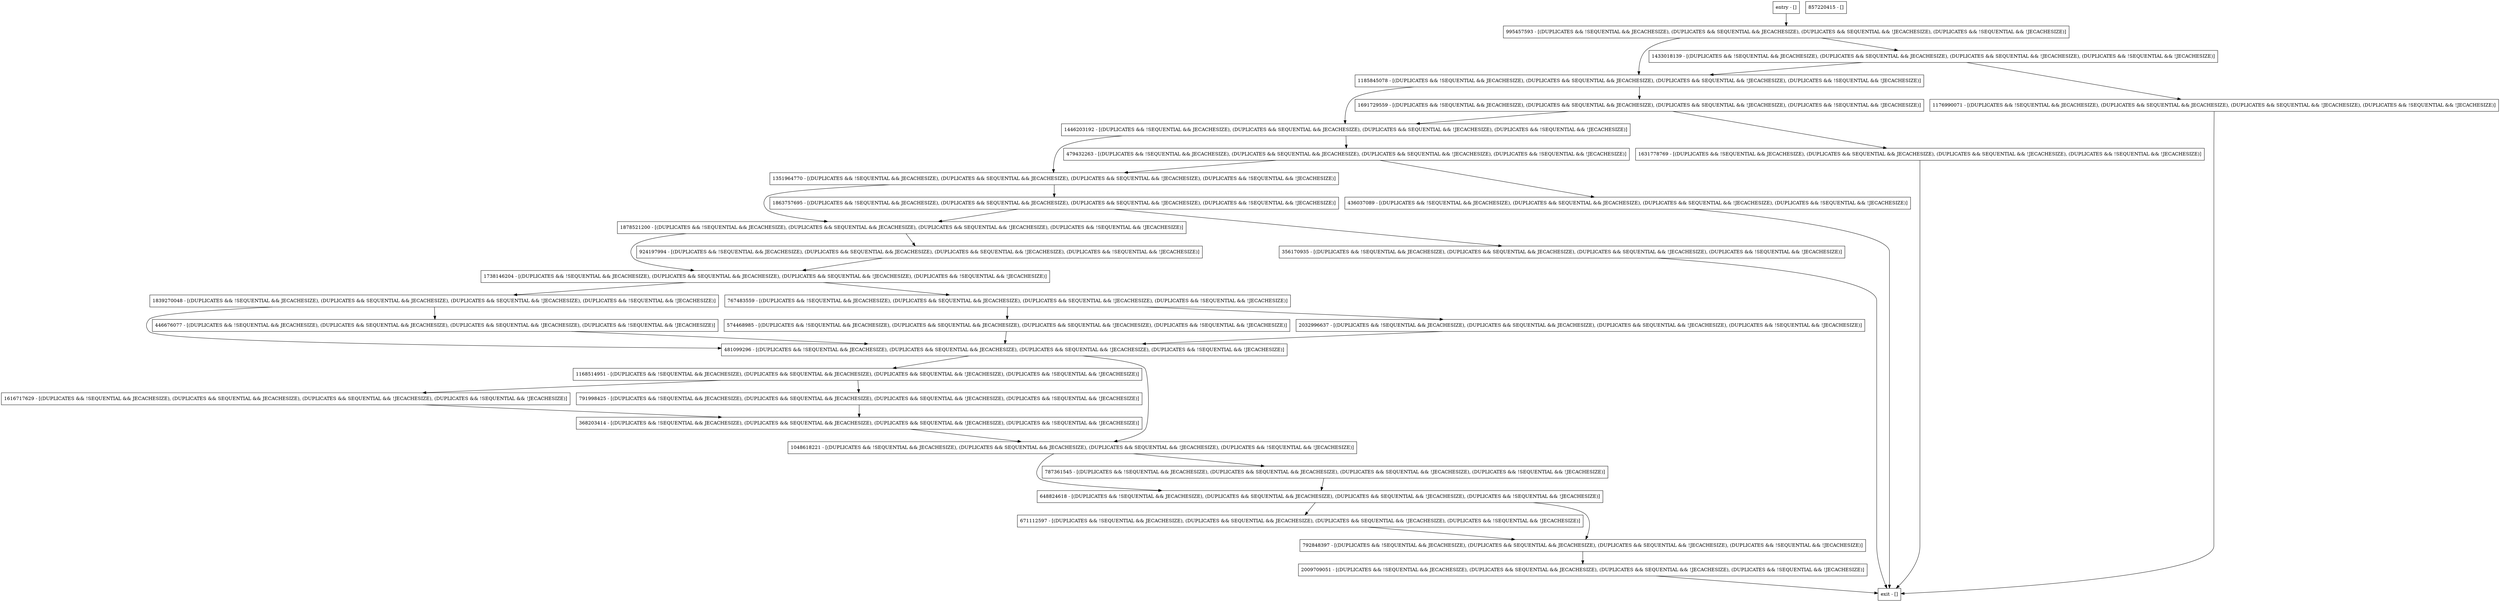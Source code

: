 digraph putNoNotify {
node [shape=record];
1351964770 [label="1351964770 - [(DUPLICATES && !SEQUENTIAL && JECACHESIZE), (DUPLICATES && SEQUENTIAL && JECACHESIZE), (DUPLICATES && SEQUENTIAL && !JECACHESIZE), (DUPLICATES && !SEQUENTIAL && !JECACHESIZE)]"];
1631778769 [label="1631778769 - [(DUPLICATES && !SEQUENTIAL && JECACHESIZE), (DUPLICATES && SEQUENTIAL && JECACHESIZE), (DUPLICATES && SEQUENTIAL && !JECACHESIZE), (DUPLICATES && !SEQUENTIAL && !JECACHESIZE)]"];
1839270048 [label="1839270048 - [(DUPLICATES && !SEQUENTIAL && JECACHESIZE), (DUPLICATES && SEQUENTIAL && JECACHESIZE), (DUPLICATES && SEQUENTIAL && !JECACHESIZE), (DUPLICATES && !SEQUENTIAL && !JECACHESIZE)]"];
995457593 [label="995457593 - [(DUPLICATES && !SEQUENTIAL && JECACHESIZE), (DUPLICATES && SEQUENTIAL && JECACHESIZE), (DUPLICATES && SEQUENTIAL && !JECACHESIZE), (DUPLICATES && !SEQUENTIAL && !JECACHESIZE)]"];
1616717629 [label="1616717629 - [(DUPLICATES && !SEQUENTIAL && JECACHESIZE), (DUPLICATES && SEQUENTIAL && JECACHESIZE), (DUPLICATES && SEQUENTIAL && !JECACHESIZE), (DUPLICATES && !SEQUENTIAL && !JECACHESIZE)]"];
1433018139 [label="1433018139 - [(DUPLICATES && !SEQUENTIAL && JECACHESIZE), (DUPLICATES && SEQUENTIAL && JECACHESIZE), (DUPLICATES && SEQUENTIAL && !JECACHESIZE), (DUPLICATES && !SEQUENTIAL && !JECACHESIZE)]"];
791998425 [label="791998425 - [(DUPLICATES && !SEQUENTIAL && JECACHESIZE), (DUPLICATES && SEQUENTIAL && JECACHESIZE), (DUPLICATES && SEQUENTIAL && !JECACHESIZE), (DUPLICATES && !SEQUENTIAL && !JECACHESIZE)]"];
1446203192 [label="1446203192 - [(DUPLICATES && !SEQUENTIAL && JECACHESIZE), (DUPLICATES && SEQUENTIAL && JECACHESIZE), (DUPLICATES && SEQUENTIAL && !JECACHESIZE), (DUPLICATES && !SEQUENTIAL && !JECACHESIZE)]"];
1878521200 [label="1878521200 - [(DUPLICATES && !SEQUENTIAL && JECACHESIZE), (DUPLICATES && SEQUENTIAL && JECACHESIZE), (DUPLICATES && SEQUENTIAL && !JECACHESIZE), (DUPLICATES && !SEQUENTIAL && !JECACHESIZE)]"];
481099296 [label="481099296 - [(DUPLICATES && !SEQUENTIAL && JECACHESIZE), (DUPLICATES && SEQUENTIAL && JECACHESIZE), (DUPLICATES && SEQUENTIAL && !JECACHESIZE), (DUPLICATES && !SEQUENTIAL && !JECACHESIZE)]"];
574468985 [label="574468985 - [(DUPLICATES && !SEQUENTIAL && JECACHESIZE), (DUPLICATES && SEQUENTIAL && JECACHESIZE), (DUPLICATES && SEQUENTIAL && !JECACHESIZE), (DUPLICATES && !SEQUENTIAL && !JECACHESIZE)]"];
1185845078 [label="1185845078 - [(DUPLICATES && !SEQUENTIAL && JECACHESIZE), (DUPLICATES && SEQUENTIAL && JECACHESIZE), (DUPLICATES && SEQUENTIAL && !JECACHESIZE), (DUPLICATES && !SEQUENTIAL && !JECACHESIZE)]"];
436037089 [label="436037089 - [(DUPLICATES && !SEQUENTIAL && JECACHESIZE), (DUPLICATES && SEQUENTIAL && JECACHESIZE), (DUPLICATES && SEQUENTIAL && !JECACHESIZE), (DUPLICATES && !SEQUENTIAL && !JECACHESIZE)]"];
767483559 [label="767483559 - [(DUPLICATES && !SEQUENTIAL && JECACHESIZE), (DUPLICATES && SEQUENTIAL && JECACHESIZE), (DUPLICATES && SEQUENTIAL && !JECACHESIZE), (DUPLICATES && !SEQUENTIAL && !JECACHESIZE)]"];
2009709051 [label="2009709051 - [(DUPLICATES && !SEQUENTIAL && JECACHESIZE), (DUPLICATES && SEQUENTIAL && JECACHESIZE), (DUPLICATES && SEQUENTIAL && !JECACHESIZE), (DUPLICATES && !SEQUENTIAL && !JECACHESIZE)]"];
671112597 [label="671112597 - [(DUPLICATES && !SEQUENTIAL && JECACHESIZE), (DUPLICATES && SEQUENTIAL && JECACHESIZE), (DUPLICATES && SEQUENTIAL && !JECACHESIZE), (DUPLICATES && !SEQUENTIAL && !JECACHESIZE)]"];
1168514951 [label="1168514951 - [(DUPLICATES && !SEQUENTIAL && JECACHESIZE), (DUPLICATES && SEQUENTIAL && JECACHESIZE), (DUPLICATES && SEQUENTIAL && !JECACHESIZE), (DUPLICATES && !SEQUENTIAL && !JECACHESIZE)]"];
1738146204 [label="1738146204 - [(DUPLICATES && !SEQUENTIAL && JECACHESIZE), (DUPLICATES && SEQUENTIAL && JECACHESIZE), (DUPLICATES && SEQUENTIAL && !JECACHESIZE), (DUPLICATES && !SEQUENTIAL && !JECACHESIZE)]"];
2032996637 [label="2032996637 - [(DUPLICATES && !SEQUENTIAL && JECACHESIZE), (DUPLICATES && SEQUENTIAL && JECACHESIZE), (DUPLICATES && SEQUENTIAL && !JECACHESIZE), (DUPLICATES && !SEQUENTIAL && !JECACHESIZE)]"];
356170935 [label="356170935 - [(DUPLICATES && !SEQUENTIAL && JECACHESIZE), (DUPLICATES && SEQUENTIAL && JECACHESIZE), (DUPLICATES && SEQUENTIAL && !JECACHESIZE), (DUPLICATES && !SEQUENTIAL && !JECACHESIZE)]"];
446676077 [label="446676077 - [(DUPLICATES && !SEQUENTIAL && JECACHESIZE), (DUPLICATES && SEQUENTIAL && JECACHESIZE), (DUPLICATES && SEQUENTIAL && !JECACHESIZE), (DUPLICATES && !SEQUENTIAL && !JECACHESIZE)]"];
648824618 [label="648824618 - [(DUPLICATES && !SEQUENTIAL && JECACHESIZE), (DUPLICATES && SEQUENTIAL && JECACHESIZE), (DUPLICATES && SEQUENTIAL && !JECACHESIZE), (DUPLICATES && !SEQUENTIAL && !JECACHESIZE)]"];
1176990071 [label="1176990071 - [(DUPLICATES && !SEQUENTIAL && JECACHESIZE), (DUPLICATES && SEQUENTIAL && JECACHESIZE), (DUPLICATES && SEQUENTIAL && !JECACHESIZE), (DUPLICATES && !SEQUENTIAL && !JECACHESIZE)]"];
1691729559 [label="1691729559 - [(DUPLICATES && !SEQUENTIAL && JECACHESIZE), (DUPLICATES && SEQUENTIAL && JECACHESIZE), (DUPLICATES && SEQUENTIAL && !JECACHESIZE), (DUPLICATES && !SEQUENTIAL && !JECACHESIZE)]"];
entry [label="entry - []"];
exit [label="exit - []"];
792848397 [label="792848397 - [(DUPLICATES && !SEQUENTIAL && JECACHESIZE), (DUPLICATES && SEQUENTIAL && JECACHESIZE), (DUPLICATES && SEQUENTIAL && !JECACHESIZE), (DUPLICATES && !SEQUENTIAL && !JECACHESIZE)]"];
857220415 [label="857220415 - []"];
924197994 [label="924197994 - [(DUPLICATES && !SEQUENTIAL && JECACHESIZE), (DUPLICATES && SEQUENTIAL && JECACHESIZE), (DUPLICATES && SEQUENTIAL && !JECACHESIZE), (DUPLICATES && !SEQUENTIAL && !JECACHESIZE)]"];
1048618221 [label="1048618221 - [(DUPLICATES && !SEQUENTIAL && JECACHESIZE), (DUPLICATES && SEQUENTIAL && JECACHESIZE), (DUPLICATES && SEQUENTIAL && !JECACHESIZE), (DUPLICATES && !SEQUENTIAL && !JECACHESIZE)]"];
368203414 [label="368203414 - [(DUPLICATES && !SEQUENTIAL && JECACHESIZE), (DUPLICATES && SEQUENTIAL && JECACHESIZE), (DUPLICATES && SEQUENTIAL && !JECACHESIZE), (DUPLICATES && !SEQUENTIAL && !JECACHESIZE)]"];
787361545 [label="787361545 - [(DUPLICATES && !SEQUENTIAL && JECACHESIZE), (DUPLICATES && SEQUENTIAL && JECACHESIZE), (DUPLICATES && SEQUENTIAL && !JECACHESIZE), (DUPLICATES && !SEQUENTIAL && !JECACHESIZE)]"];
479432263 [label="479432263 - [(DUPLICATES && !SEQUENTIAL && JECACHESIZE), (DUPLICATES && SEQUENTIAL && JECACHESIZE), (DUPLICATES && SEQUENTIAL && !JECACHESIZE), (DUPLICATES && !SEQUENTIAL && !JECACHESIZE)]"];
1863757695 [label="1863757695 - [(DUPLICATES && !SEQUENTIAL && JECACHESIZE), (DUPLICATES && SEQUENTIAL && JECACHESIZE), (DUPLICATES && SEQUENTIAL && !JECACHESIZE), (DUPLICATES && !SEQUENTIAL && !JECACHESIZE)]"];
entry;
exit;
1351964770 -> 1878521200;
1351964770 -> 1863757695;
1631778769 -> exit;
1839270048 -> 446676077;
1839270048 -> 481099296;
995457593 -> 1433018139;
995457593 -> 1185845078;
1616717629 -> 368203414;
1433018139 -> 1185845078;
1433018139 -> 1176990071;
791998425 -> 368203414;
1446203192 -> 1351964770;
1446203192 -> 479432263;
1878521200 -> 1738146204;
1878521200 -> 924197994;
481099296 -> 1048618221;
481099296 -> 1168514951;
574468985 -> 481099296;
1185845078 -> 1691729559;
1185845078 -> 1446203192;
436037089 -> exit;
767483559 -> 2032996637;
767483559 -> 574468985;
2009709051 -> exit;
671112597 -> 792848397;
1168514951 -> 1616717629;
1168514951 -> 791998425;
1738146204 -> 767483559;
1738146204 -> 1839270048;
2032996637 -> 481099296;
356170935 -> exit;
446676077 -> 481099296;
648824618 -> 792848397;
648824618 -> 671112597;
1176990071 -> exit;
1691729559 -> 1631778769;
1691729559 -> 1446203192;
entry -> 995457593;
792848397 -> 2009709051;
924197994 -> 1738146204;
1048618221 -> 648824618;
1048618221 -> 787361545;
368203414 -> 1048618221;
787361545 -> 648824618;
479432263 -> 436037089;
479432263 -> 1351964770;
1863757695 -> 356170935;
1863757695 -> 1878521200;
}
